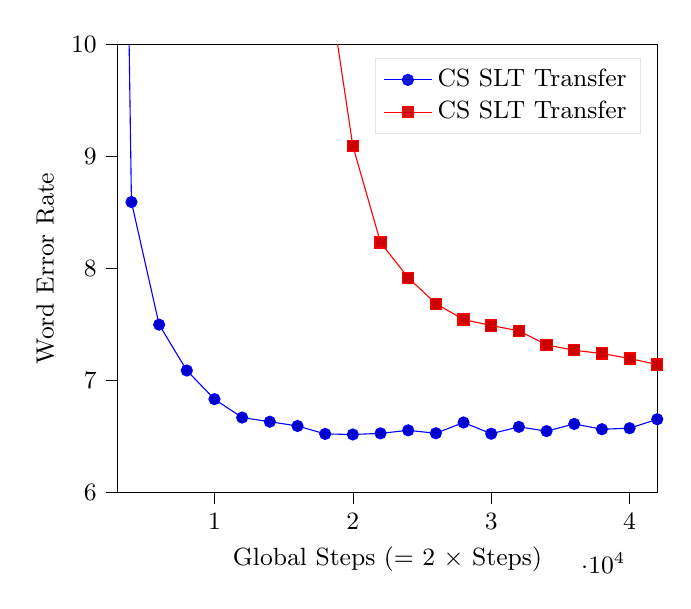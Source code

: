 \begin{tikzpicture}
\small
\begin{axis}[
legend cell align={left},
legend pos=north east,
legend style={fill opacity=0.9, draw opacity=1, text opacity=1, draw=white!90.0!black},
tick align=outside,
tick pos=left,
x grid style={white!69.02!black},
xlabel={Global Steps (= 2 $\times$ Steps)},
xmin=3000, xmax=42000,
xtick style={color=black},
y grid style={white!69.02!black},
ylabel={Word Error Rate},
ymin=6, ymax=10,
ytick style={color=black}
]
\addplot 
table {
0 104.642
2000 25.355
4000 8.592
6000 7.498
8000 7.089
10000 6.833
12000 6.669
14000 6.632
16000 6.594
18000 6.523
20000 6.518
22000 6.528
24000 6.555
26000 6.529
28000 6.625
30000 6.525
32000 6.586
34000 6.548
36000 6.612
38000 6.565
40000 6.574
42000 6.654
44000 6.62
46000 6.645
48000 6.697
50000 6.66
52000 6.67
54000 6.641
56000 6.666
58000 6.699
60000 6.71
62000 6.705
64000 6.718
66000 6.731
};
\addlegendentry{CS SLT Transfer}

\addplot 
table {
2000 96.727
4000 93.959
6000 91.021
8000 88.447
10000 56.338
12000 39.31
14000 27.756
16000 15.646
18000 10.741
20000 9.092
22000 8.231
24000 7.917
26000 7.685
28000 7.544
30000 7.49
32000 7.443
34000 7.318
36000 7.269
38000 7.241
40000 7.196
42000 7.142
};
\addlegendentry{CS SLT Transfer}
\end{axis}
\end{tikzpicture}
